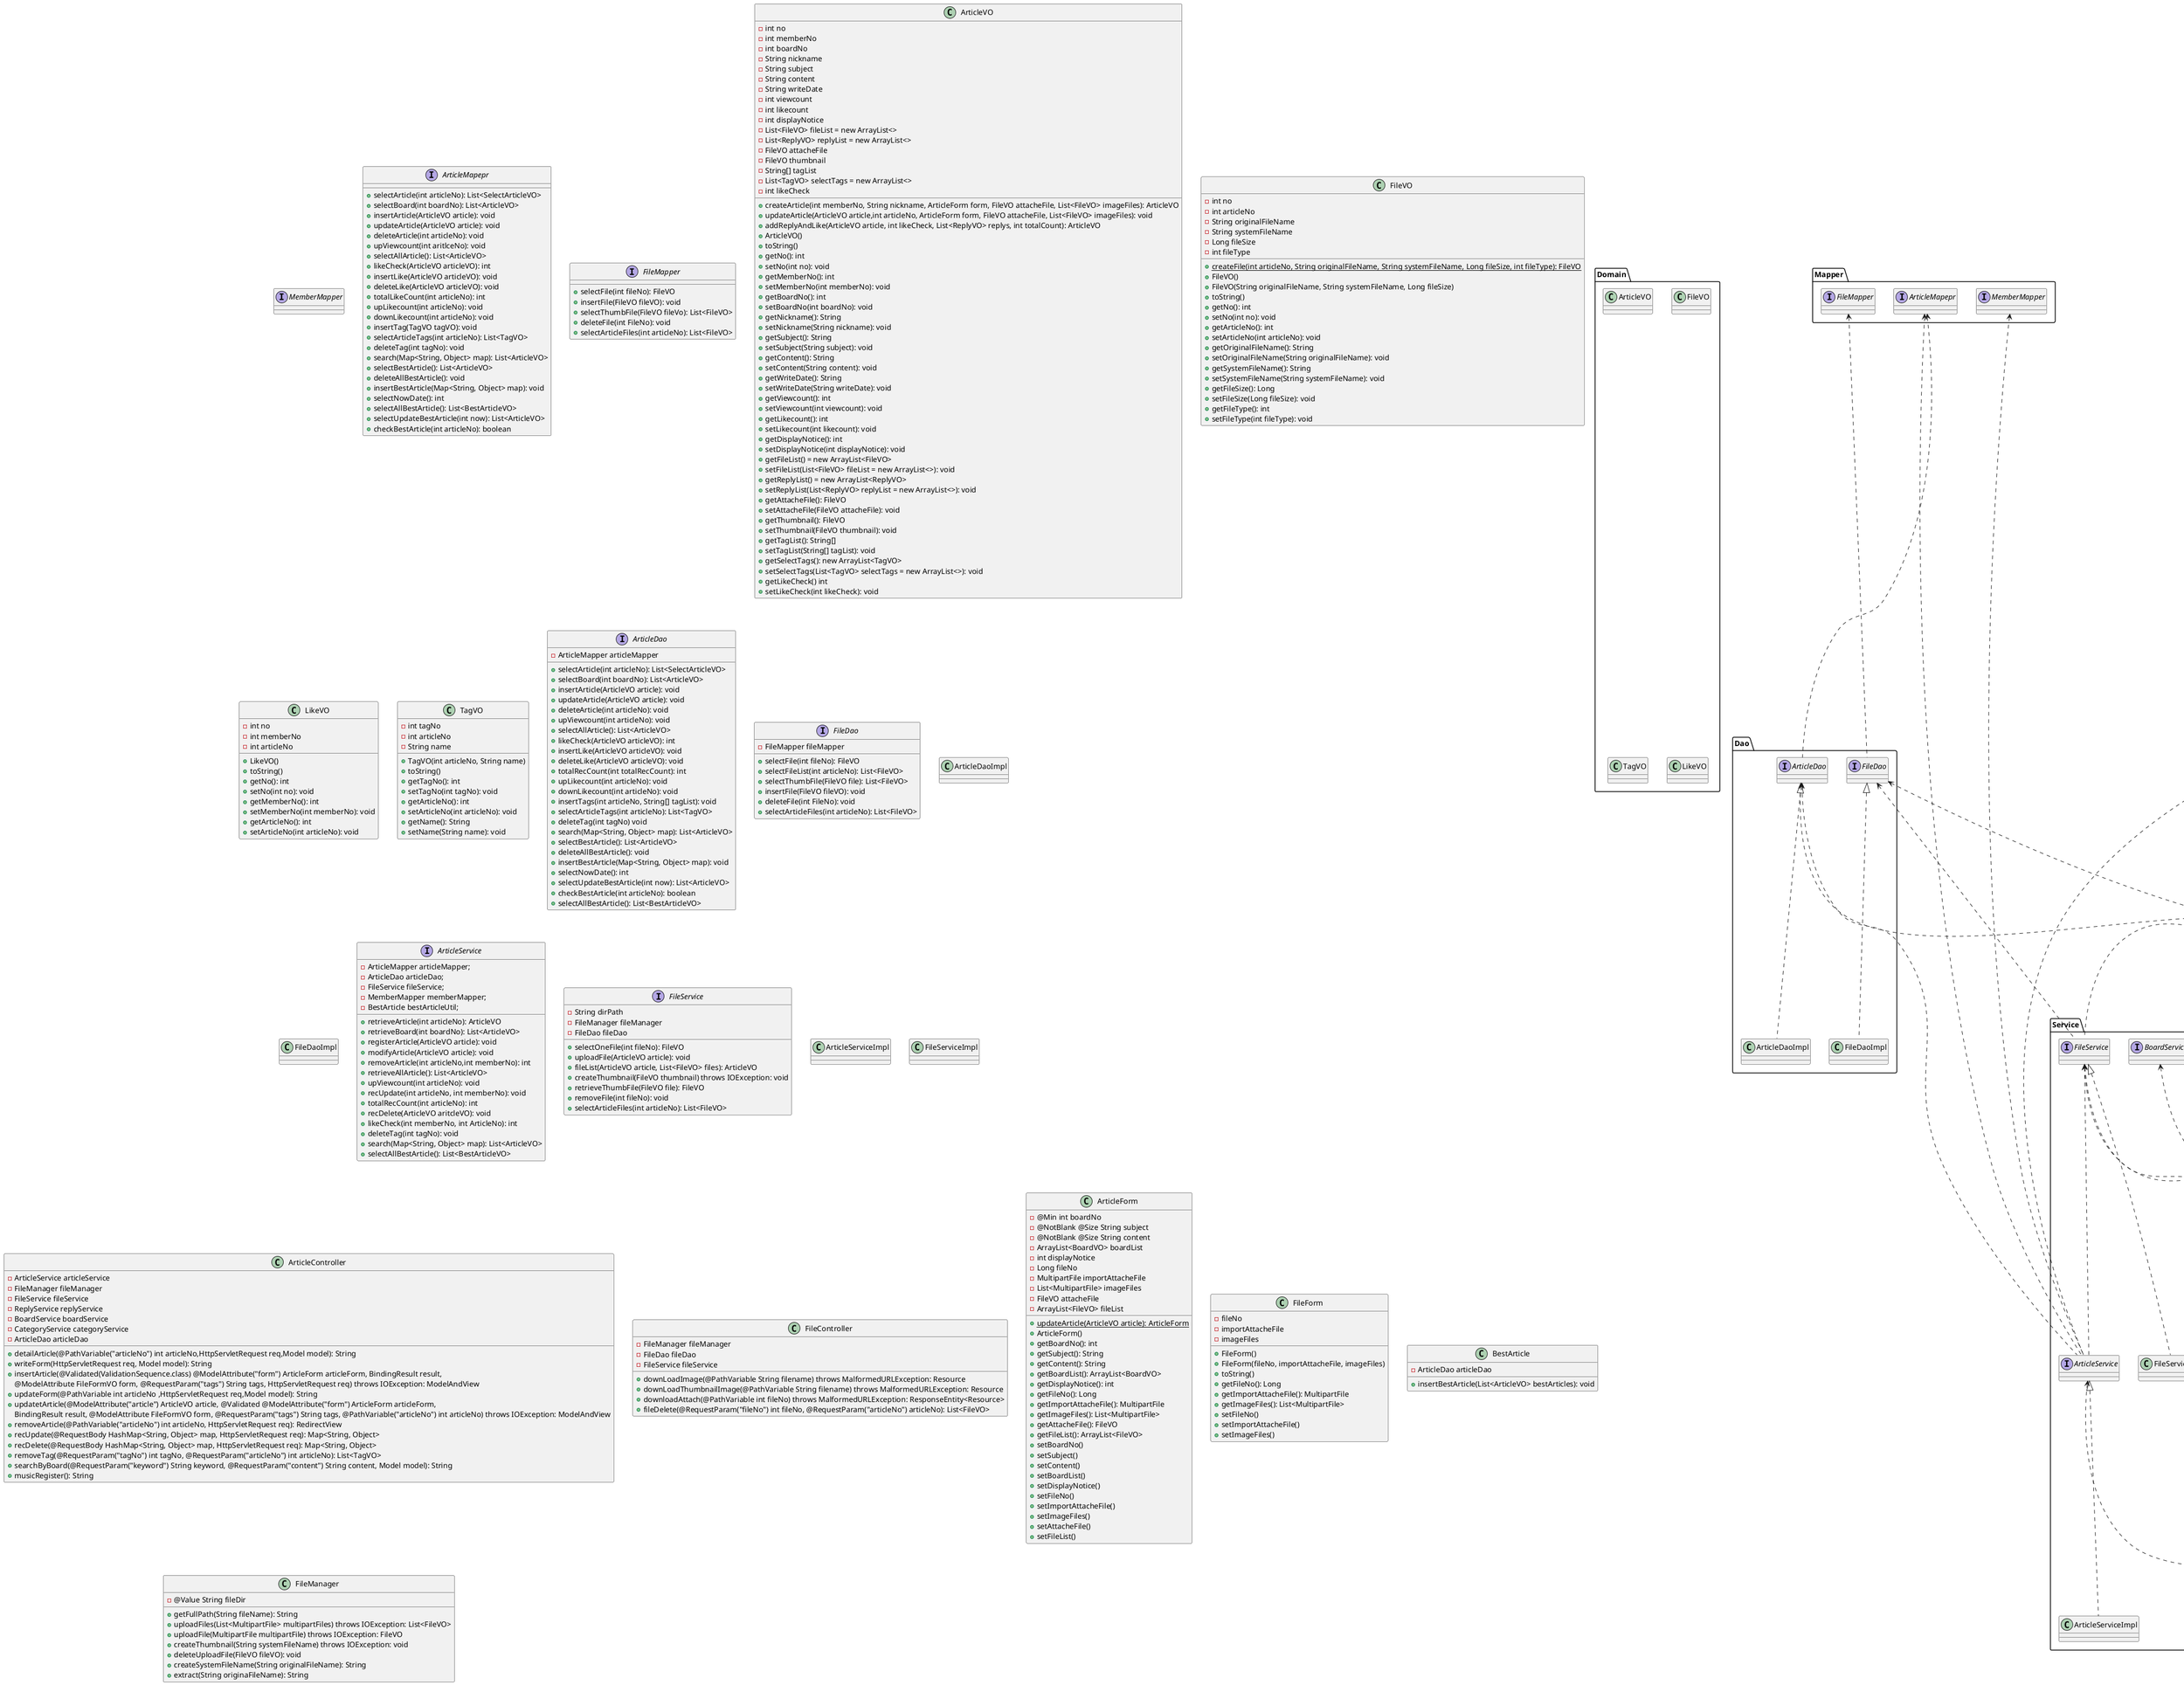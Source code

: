 @startuml
'https://plantuml.com/class-diagram


package "Mapper"{
   interface ArticleMapepr
   interface FileMapper
   interface MemberMapper
}

package "Domain"{
    class ArticleVO
    class FileVO
    class TagVO
    class LikeVO
}

package "Dao"{
    interface ArticleDao
    class ArticleDaoImpl
    interface FileDao
    class FileDaoImpl
}

package "Service"{
    interface ArticleService
    class ArticleServiceImpl
    interface FileService
    class FileServiceImpl
    interface BoardService
    interface ReplyService
    interface CategoryService
}

package "Controller"{
    class ArticleController
    class FileController
    class ArticleForm
    class FileForm
}

package "Util"{
    class FileManager
    class BestArticle
}

ArticleDao <|.. ArticleDaoImpl
FileDao <|.. FileDaoImpl

ArticleService <|.. ArticleServiceImpl
FileService <|.. FileServiceImpl

ArticleMapepr <.. ArticleDao
ArticleMapepr <.. ArticleService
MemberMapper <.. ArticleService
FileMapper <.. FileDao

ArticleDao <.. ArticleService
FileService <.. ArticleService
BestArticle <.. ArticleService

FileDao <.. FileService
FileManager <.. FileService

ArticleService <.. ArticleController
FileManager <.. ArticleController
FileService <.. ArticleController
ReplyService <.. ArticleController
BoardService <.. ArticleController
CategoryService <.. ArticleController
ArticleDao <.. ArticleController

FileManager <.. FileController
FileDao <.. FileController
FileService <.. FileController

interface MemberMapper{}

interface ArticleMapepr{
+ selectArticle(int articleNo): List<SelectArticleVO>
+ selectBoard(int boardNo): List<ArticleVO>
+ insertArticle(ArticleVO article): void
+ updateArticle(ArticleVO article): void
+ deleteArticle(int articleNo): void
+ upViewcount(int aritlceNo): void
+ selectAllArticle(): List<ArticleVO>
+ likeCheck(ArticleVO articleVO): int
+ insertLike(ArticleVO articleVO): void
+ deleteLike(ArticleVO articleVO): void
+ totalLikeCount(int articleNo): int
+ upLikecount(int articleNo): void
+ downLikecount(int articleNo): void
+ insertTag(TagVO tagVO): void
+ selectArticleTags(int articleNo): List<TagVO>
+ deleteTag(int tagNo): void
+ search(Map<String, Object> map): List<ArticleVO>
+ selectBestArticle(): List<ArticleVO>
+ deleteAllBestArticle(): void
+ insertBestArticle(Map<String, Object> map): void
+ selectNowDate(): int
+ selectAllBestArticle(): List<BestArticleVO>
+ selectUpdateBestArticle(int now): List<ArticleVO>
+ checkBestArticle(int articleNo): boolean
}

interface FileMapper{
+ selectFile(int fileNo): FileVO
+ insertFile(FileVO fileVO): void
+ selectThumbFile(FileVO fileVo): List<FileVO>
+ deleteFile(int FileNo): void
+ selectArticleFiles(int articleNo): List<FileVO>
}


class ArticleVO{
- int no
- int memberNo
- int boardNo
- String nickname
- String subject
- String content
- String writeDate
- int viewcount
- int likecount
- int displayNotice
- List<FileVO> fileList = new ArrayList<>
- List<ReplyVO> replyList = new ArrayList<>
- FileVO attacheFile
- FileVO thumbnail
- String[] tagList
- List<TagVO> selectTags = new ArrayList<>
- int likeCheck

+ createArticle(int memberNo, String nickname, ArticleForm form, FileVO attacheFile, List<FileVO> imageFiles): ArticleVO
+ updateArticle(ArticleVO article,int articleNo, ArticleForm form, FileVO attacheFile, List<FileVO> imageFiles): void
+ addReplyAndLike(ArticleVO article, int likeCheck, List<ReplyVO> replys, int totalCount): ArticleVO
+ ArticleVO()
+ toString()
+ getNo(): int
+ setNo(int no): void
+ getMemberNo(): int
+ setMemberNo(int memberNo): void
+ getBoardNo(): int
+ setBoardNo(int boardNo): void
+ getNickname(): String
+ setNickname(String nickname): void
+ getSubject(): String
+ setSubject(String subject): void
+ getContent(): String
+ setContent(String content): void
+ getWriteDate(): String
+ setWriteDate(String writeDate): void
+ getViewcount(): int
+ setViewcount(int viewcount): void
+ getLikecount(): int
+ setLikecount(int likecount): void
+ getDisplayNotice(): int
+ setDisplayNotice(int displayNotice): void
+ getFileList() = new ArrayList<FileVO>
+ setFileList(List<FileVO> fileList = new ArrayList<>): void
+ getReplyList() = new ArrayList<ReplyVO>
+ setReplyList(List<ReplyVO> replyList = new ArrayList<>): void
+ getAttacheFile(): FileVO
+ setAttacheFile(FileVO attacheFile): void
+ getThumbnail(): FileVO
+ setThumbnail(FileVO thumbnail): void
+ getTagList(): String[]
+ setTagList(String[] tagList): void
+ getSelectTags(): new ArrayList<TagVO>
+ setSelectTags(List<TagVO> selectTags = new ArrayList<>): void
+ getLikeCheck() int
+ setLikeCheck(int likeCheck): void
}

class FileVO{
- int no
- int articleNo
- String originalFileName
- String systemFileName
- Long fileSize
- int fileType

+ {static} createFile(int articleNo, String originalFileName, String systemFileName, Long fileSize, int fileType): FileVO
+ FileVO()
+ FileVO(String originalFileName, String systemFileName, Long fileSize)
+ toString()
+ getNo(): int
+ setNo(int no): void
+ getArticleNo(): int
+ setArticleNo(int articleNo): void
+ getOriginalFileName(): String
+ setOriginalFileName(String originalFileName): void
+ getSystemFileName(): String
+ setSystemFileName(String systemFileName): void
+ getFileSize(): Long
+ setFileSize(Long fileSize): void
+ getFileType(): int
+ setFileType(int fileType): void
}

class LikeVO{
- int no
- int memberNo
- int articleNo

+ LikeVO()
+ toString()
+ getNo(): int
+ setNo(int no): void
+ getMemberNo(): int
+ setMemberNo(int memberNo): void
+ getArticleNo(): int
+ setArticleNo(int articleNo): void
}

class TagVO{
- int tagNo
- int articleNo
- String name

+ TagVO(int articleNo, String name)
+ toString()
+ getTagNo(): int
+ setTagNo(int tagNo): void
+ getArticleNo(): int
+ setArticleNo(int articleNo): void
+ getName(): String
+ setName(String name): void
}

interface ArticleDao{
- ArticleMapper articleMapper

+ selectArticle(int articleNo): List<SelectArticleVO>
+ selectBoard(int boardNo): List<ArticleVO>
+ insertArticle(ArticleVO article): void
+ updateArticle(ArticleVO article): void
+ deleteArticle(int articleNo): void
+ upViewcount(int articleNo): void
+ selectAllArticle(): List<ArticleVO>
+ likeCheck(ArticleVO articleVO): int
+ insertLike(ArticleVO articleVO): void
+ deleteLike(ArticleVO articleVO): void
+ totalRecCount(int totalRecCount): int
+ upLikecount(int articleNo): void
+ downLikecount(int articleNo): void
+ insertTags(int articleNo, String[] tagList): void
+ selectArticleTags(int articleNo): List<TagVO>
+ deleteTag(int tagNo) void
+ search(Map<String, Object> map): List<ArticleVO>
+ selectBestArticle(): List<ArticleVO>
+ deleteAllBestArticle(): void
+ insertBestArticle(Map<String, Object> map): void
+ selectNowDate(): int
+ selectUpdateBestArticle(int now): List<ArticleVO>
+ checkBestArticle(int articleNo): boolean
+ selectAllBestArticle(): List<BestArticleVO>
}



interface FileDao{
- FileMapper fileMapper

+ selectFile(int fileNo): FileVO
+ selectFileList(int articleNo): List<FileVO>
+ selectThumbFile(FileVO file): List<FileVO>
+ insertFile(FileVO fileVO): void
+ deleteFile(int FileNo): void
+ selectArticleFiles(int articleNo): List<FileVO>
}

class ArticleDaoImpl
class FileDaoImpl

interface ArticleService{
- ArticleMapper articleMapper;
- ArticleDao articleDao;
- FileService fileService;
- MemberMapper memberMapper;
- BestArticle bestArticleUtil;

+ retrieveArticle(int articleNo): ArticleVO
+ retrieveBoard(int boardNo): List<ArticleVO>
+ registerArticle(ArticleVO article): void
+ modifyArticle(ArticleVO article): void
+ removeArticle(int articleNo,int memberNo): int
+ retrieveAllArticle(): List<ArticleVO>
+ upViewcount(int articleNo): void
+ recUpdate(int articleNo, int memberNo): void
+ totalRecCount(int articleNo): int
+ recDelete(ArticleVO aritcleVO): void
+ likeCheck(int memberNo, int ArticleNo): int
+ deleteTag(int tagNo): void
+ search(Map<String, Object> map): List<ArticleVO>
+ selectAllBestArticle(): List<BestArticleVO>
}

interface FileService{
- String dirPath
- FileManager fileManager
- FileDao fileDao

+ selectOneFile(int fileNo): FileVO
+ uploadFile(ArticleVO article): void
+ fileList(ArticleVO article, List<FileVO> files): ArticleVO
+ createThumbnail(FileVO thumbnail) throws IOException: void
+ retrieveThumbFile(FileVO file): FileVO
+ removeFile(int fileNo): void
+ selectArticleFiles(int articleNo): List<FileVO>
}

class ArticleServiceImpl
class FileServiceImpl

class ArticleController{
- ArticleService articleService
- FileManager fileManager
- FileService fileService
- ReplyService replyService
- BoardService boardService
- CategoryService categoryService
- ArticleDao articleDao

+ detailArticle(@PathVariable("articleNo") int articleNo,HttpServletRequest req,Model model): String
+ writeForm(HttpServletRequest req, Model model): String
+ insertArticle(@Validated(ValidationSequence.class) @ModelAttribute("form") ArticleForm articleForm, BindingResult result,
 @ModelAttribute FileFormVO form, @RequestParam("tags") String tags, HttpServletRequest req) throws IOException: ModelAndView
+ updateForm(@PathVariable int articleNo ,HttpServletRequest req,Model model): String
+ updatetArticle(@ModelAttribute("article") ArticleVO article, @Validated @ModelAttribute("form") ArticleForm articleForm,
 BindingResult result, @ModelAttribute FileFormVO form, @RequestParam("tags") String tags, @PathVariable("articleNo") int articleNo) throws IOException: ModelAndView
+ removeArticle(@PathVariable("articleNo") int articleNo, HttpServletRequest req): RedirectView
+ recUpdate(@RequestBody HashMap<String, Object> map, HttpServletRequest req): Map<String, Object>
+ recDelete(@RequestBody HashMap<String, Object> map, HttpServletRequest req): Map<String, Object>
+ removeTag(@RequestParam("tagNo") int tagNo, @RequestParam("articleNo") int articleNo): List<TagVO>
+ searchByBoard(@RequestParam("keyword") String keyword, @RequestParam("content") String content, Model model): String
+ musicRegister(): String
}

class FileController{
- FileManager fileManager
- FileDao fileDao
- FileService fileService

+ downLoadImage(@PathVariable String filename) throws MalformedURLException: Resource
+ downLoadThumbnailImage(@PathVariable String filename) throws MalformedURLException: Resource
+ downloadAttach(@PathVariable int fileNo) throws MalformedURLException: ResponseEntity<Resource>
+ fileDelete(@RequestParam("fileNo") int fileNo, @RequestParam("articleNo") articleNo): List<FileVO>
}

class ArticleForm{
- @Min int boardNo
- @NotBlank @Size String subject
- @NotBlank @Size String content
- ArrayList<BoardVO> boardList
- int displayNotice
- Long fileNo
- MultipartFile importAttacheFile
- List<MultipartFile> imageFiles
- FileVO attacheFile
- ArrayList<FileVO> fileList

+ {static} updateArticle(ArticleVO article): ArticleForm
+ ArticleForm()
+getBoardNo(): int
+getSubject(): String
+getContent(): String
+getBoardList(): ArrayList<BoardVO>
+getDisplayNotice(): int
+getFileNo(): Long
+getImportAttacheFile(): MultipartFile
+getImageFiles(): List<MultipartFile>
+getAttacheFile(): FileVO
+getFileList(): ArrayList<FileVO>
+setBoardNo()
+setSubject()
+setContent()
+setBoardList()
+setDisplayNotice()
+setFileNo()
+setImportAttacheFile()
+setImageFiles()
+setAttacheFile()
+setFileList()
}

class FileForm{
- fileNo
- importAttacheFile
- imageFiles

+ FileForm()
+ FileForm(fileNo, importAttacheFile, imageFiles)
+ toString()
+ getFileNo(): Long
+ getImportAttacheFile(): MultipartFile
+ getImageFiles(): List<MultipartFile>
+ setFileNo()
+ setImportAttacheFile()
+ setImageFiles()
}

class BestArticle{
- ArticleDao articleDao
+ insertBestArticle(List<ArticleVO> bestArticles): void
}

class FileManager{
- @Value String fileDir

+ getFullPath(String fileName): String
+ uploadFiles(List<MultipartFile> multipartFiles) throws IOException: List<FileVO>
+ uploadFile(MultipartFile multipartFile) throws IOException: FileVO
+ createThumbnail(String systemFileName) throws IOException: void
+ deleteUploadFile(FileVO fileVO): void
+ createSystemFileName(String originalFileName): String
+ extract(String originaFileName): String

}
@enduml